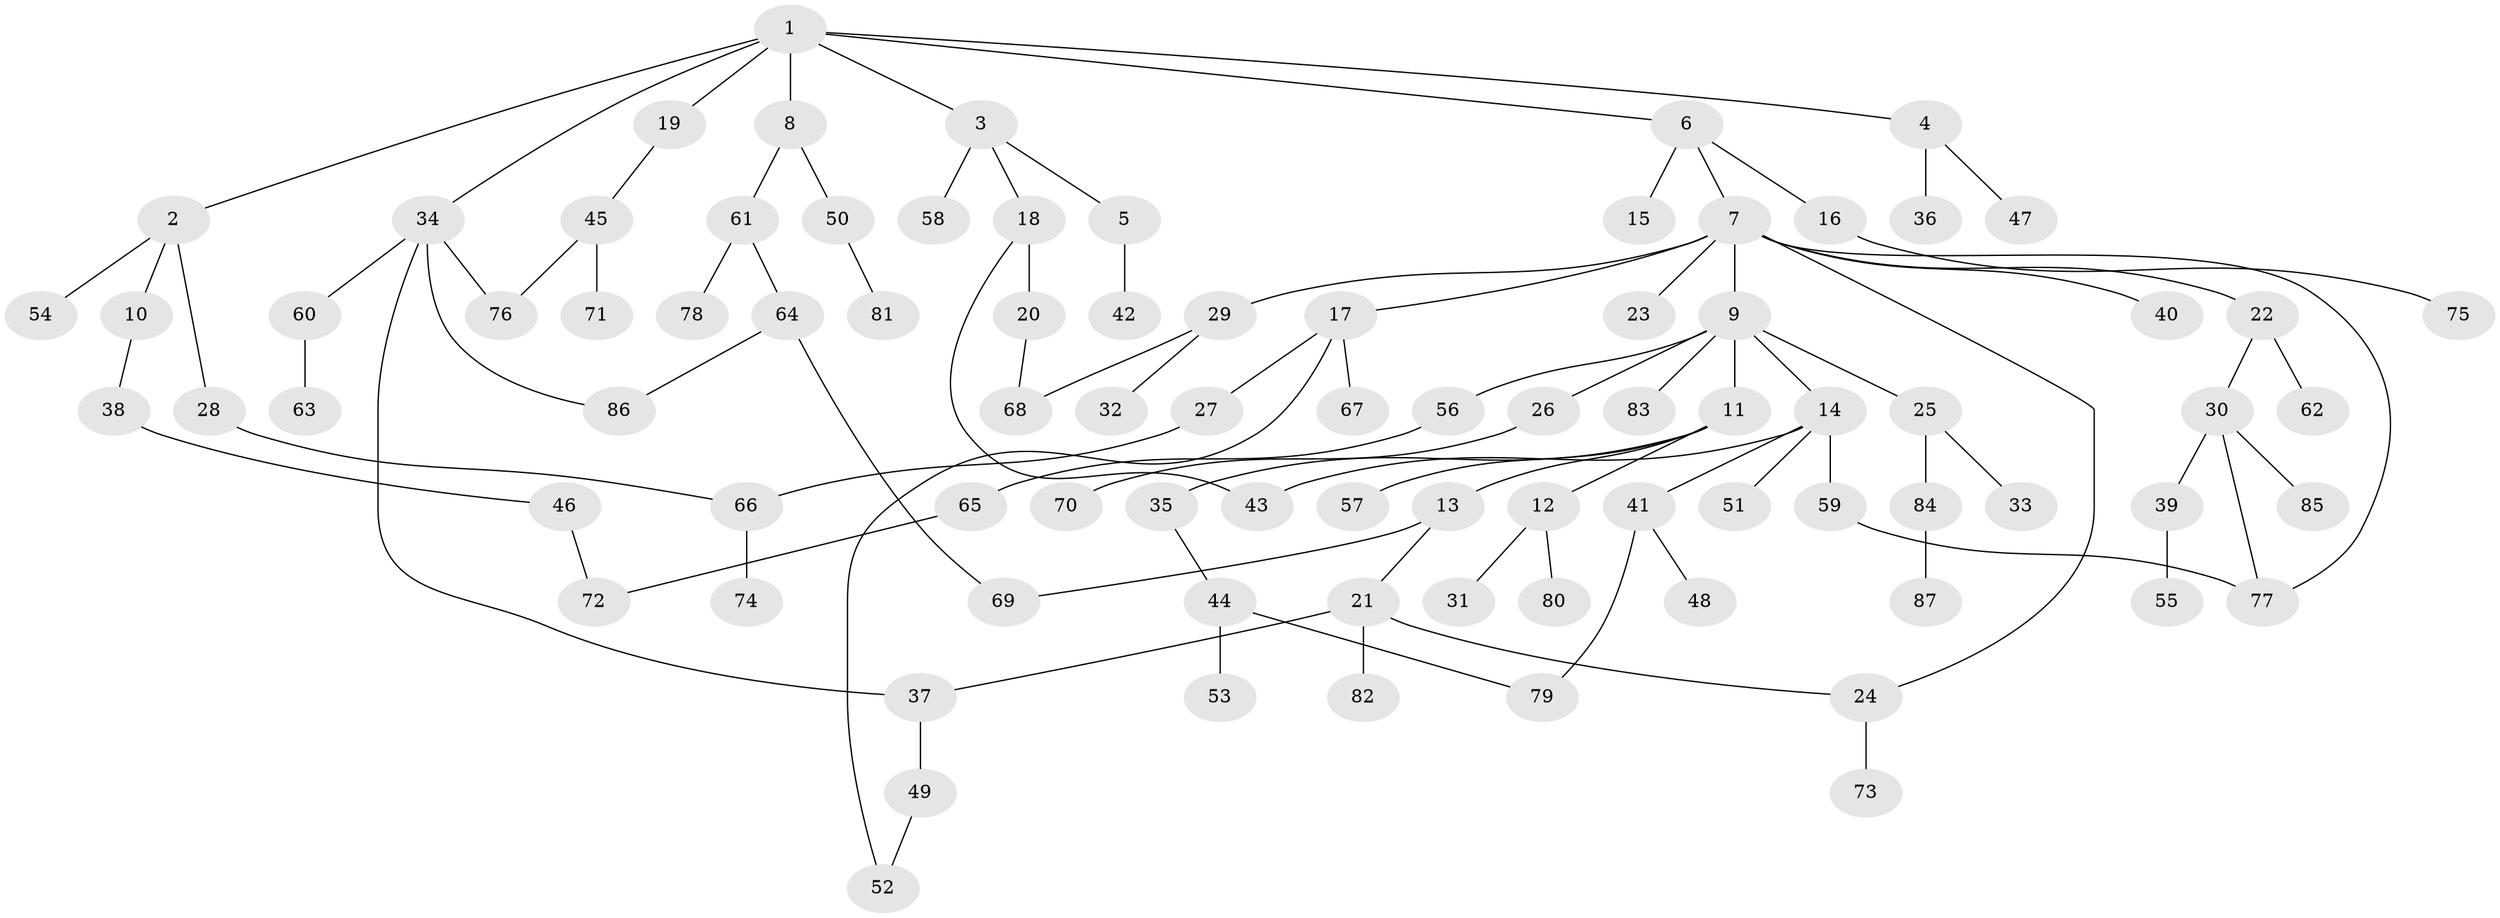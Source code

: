 // coarse degree distribution, {8: 0.037037037037037035, 3: 0.1111111111111111, 4: 0.1111111111111111, 1: 0.25925925925925924, 2: 0.37037037037037035, 6: 0.037037037037037035, 5: 0.037037037037037035, 7: 0.037037037037037035}
// Generated by graph-tools (version 1.1) at 2025/49/03/04/25 22:49:05]
// undirected, 87 vertices, 99 edges
graph export_dot {
  node [color=gray90,style=filled];
  1;
  2;
  3;
  4;
  5;
  6;
  7;
  8;
  9;
  10;
  11;
  12;
  13;
  14;
  15;
  16;
  17;
  18;
  19;
  20;
  21;
  22;
  23;
  24;
  25;
  26;
  27;
  28;
  29;
  30;
  31;
  32;
  33;
  34;
  35;
  36;
  37;
  38;
  39;
  40;
  41;
  42;
  43;
  44;
  45;
  46;
  47;
  48;
  49;
  50;
  51;
  52;
  53;
  54;
  55;
  56;
  57;
  58;
  59;
  60;
  61;
  62;
  63;
  64;
  65;
  66;
  67;
  68;
  69;
  70;
  71;
  72;
  73;
  74;
  75;
  76;
  77;
  78;
  79;
  80;
  81;
  82;
  83;
  84;
  85;
  86;
  87;
  1 -- 2;
  1 -- 3;
  1 -- 4;
  1 -- 6;
  1 -- 8;
  1 -- 19;
  1 -- 34;
  2 -- 10;
  2 -- 28;
  2 -- 54;
  3 -- 5;
  3 -- 18;
  3 -- 58;
  4 -- 36;
  4 -- 47;
  5 -- 42;
  6 -- 7;
  6 -- 15;
  6 -- 16;
  7 -- 9;
  7 -- 17;
  7 -- 22;
  7 -- 23;
  7 -- 29;
  7 -- 40;
  7 -- 24;
  7 -- 77;
  8 -- 50;
  8 -- 61;
  9 -- 11;
  9 -- 14;
  9 -- 25;
  9 -- 26;
  9 -- 56;
  9 -- 83;
  10 -- 38;
  11 -- 12;
  11 -- 13;
  11 -- 35;
  11 -- 57;
  12 -- 31;
  12 -- 80;
  13 -- 21;
  13 -- 69;
  14 -- 41;
  14 -- 51;
  14 -- 59;
  14 -- 43;
  16 -- 75;
  17 -- 27;
  17 -- 52;
  17 -- 67;
  18 -- 20;
  18 -- 43;
  19 -- 45;
  20 -- 68;
  21 -- 24;
  21 -- 37;
  21 -- 82;
  22 -- 30;
  22 -- 62;
  24 -- 73;
  25 -- 33;
  25 -- 84;
  26 -- 70;
  27 -- 66;
  28 -- 66;
  29 -- 32;
  29 -- 68;
  30 -- 39;
  30 -- 77;
  30 -- 85;
  34 -- 60;
  34 -- 76;
  34 -- 37;
  34 -- 86;
  35 -- 44;
  37 -- 49;
  38 -- 46;
  39 -- 55;
  41 -- 48;
  41 -- 79;
  44 -- 53;
  44 -- 79;
  45 -- 71;
  45 -- 76;
  46 -- 72;
  49 -- 52;
  50 -- 81;
  56 -- 65;
  59 -- 77;
  60 -- 63;
  61 -- 64;
  61 -- 78;
  64 -- 69;
  64 -- 86;
  65 -- 72;
  66 -- 74;
  84 -- 87;
}
